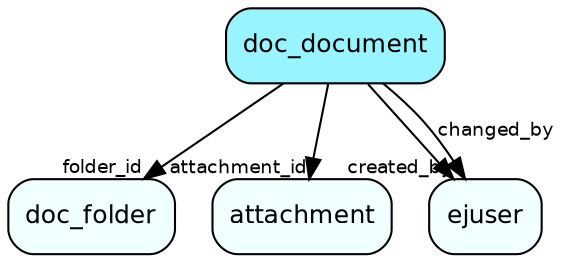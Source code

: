 digraph doc_document  {
node [shape = box style="rounded, filled" fontname = "Helvetica" fontsize = "12" ]
edge [fontname = "Helvetica" fontsize = "9"]

doc_document[fillcolor = "cadetblue1"]
doc_folder[fillcolor = "azure1"]
attachment[fillcolor = "azure1"]
ejuser[fillcolor = "azure1"]
doc_document -> doc_folder [headlabel = "folder_id"]
doc_document -> attachment [headlabel = "attachment_id"]
doc_document -> ejuser [headlabel = "created_by"]
doc_document -> ejuser [label = "changed_by"]
}

